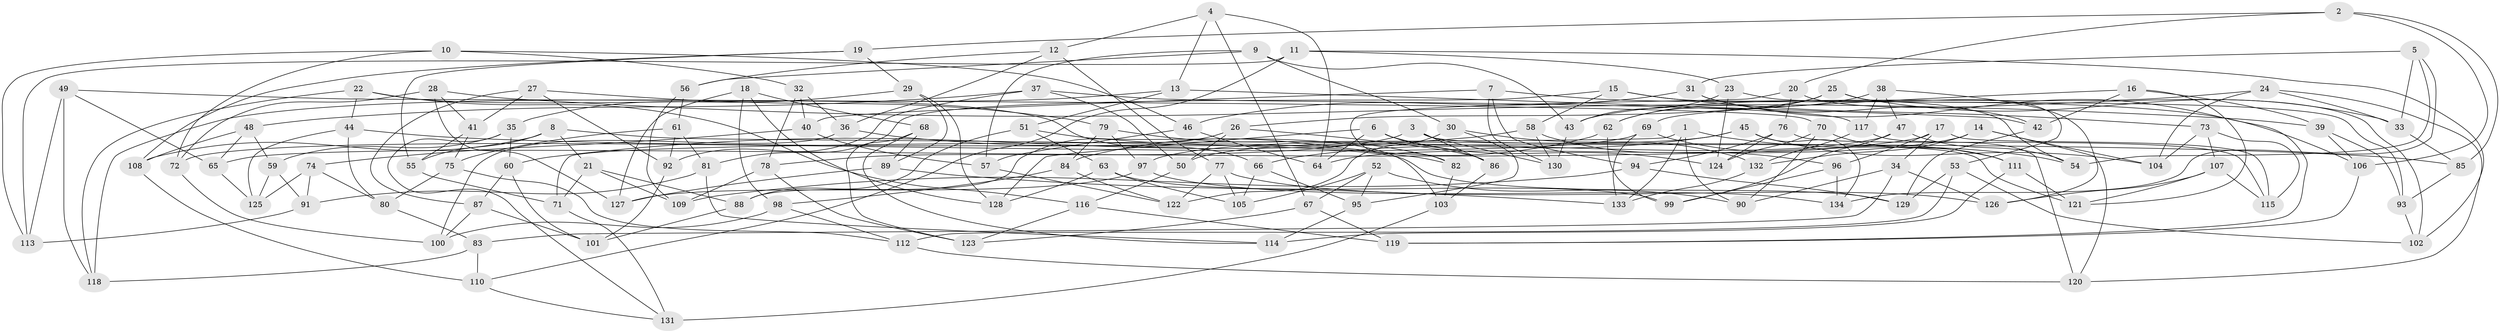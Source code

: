 // coarse degree distribution, {4: 0.39285714285714285, 6: 0.4880952380952381, 5: 0.10714285714285714, 3: 0.011904761904761904}
// Generated by graph-tools (version 1.1) at 2025/42/03/06/25 10:42:20]
// undirected, 134 vertices, 268 edges
graph export_dot {
graph [start="1"]
  node [color=gray90,style=filled];
  1;
  2;
  3;
  4;
  5;
  6;
  7;
  8;
  9;
  10;
  11;
  12;
  13;
  14;
  15;
  16;
  17;
  18;
  19;
  20;
  21;
  22;
  23;
  24;
  25;
  26;
  27;
  28;
  29;
  30;
  31;
  32;
  33;
  34;
  35;
  36;
  37;
  38;
  39;
  40;
  41;
  42;
  43;
  44;
  45;
  46;
  47;
  48;
  49;
  50;
  51;
  52;
  53;
  54;
  55;
  56;
  57;
  58;
  59;
  60;
  61;
  62;
  63;
  64;
  65;
  66;
  67;
  68;
  69;
  70;
  71;
  72;
  73;
  74;
  75;
  76;
  77;
  78;
  79;
  80;
  81;
  82;
  83;
  84;
  85;
  86;
  87;
  88;
  89;
  90;
  91;
  92;
  93;
  94;
  95;
  96;
  97;
  98;
  99;
  100;
  101;
  102;
  103;
  104;
  105;
  106;
  107;
  108;
  109;
  110;
  111;
  112;
  113;
  114;
  115;
  116;
  117;
  118;
  119;
  120;
  121;
  122;
  123;
  124;
  125;
  126;
  127;
  128;
  129;
  130;
  131;
  132;
  133;
  134;
  1 -- 54;
  1 -- 133;
  1 -- 90;
  1 -- 71;
  2 -- 20;
  2 -- 19;
  2 -- 106;
  2 -- 85;
  3 -- 121;
  3 -- 130;
  3 -- 86;
  3 -- 78;
  4 -- 67;
  4 -- 64;
  4 -- 12;
  4 -- 13;
  5 -- 54;
  5 -- 33;
  5 -- 134;
  5 -- 31;
  6 -- 124;
  6 -- 64;
  6 -- 128;
  6 -- 86;
  7 -- 130;
  7 -- 94;
  7 -- 40;
  7 -- 106;
  8 -- 108;
  8 -- 21;
  8 -- 55;
  8 -- 129;
  9 -- 43;
  9 -- 56;
  9 -- 30;
  9 -- 57;
  10 -- 32;
  10 -- 113;
  10 -- 72;
  10 -- 46;
  11 -- 23;
  11 -- 102;
  11 -- 113;
  11 -- 110;
  12 -- 36;
  12 -- 56;
  12 -- 77;
  13 -- 51;
  13 -- 42;
  13 -- 118;
  14 -- 120;
  14 -- 64;
  14 -- 104;
  14 -- 132;
  15 -- 54;
  15 -- 81;
  15 -- 73;
  15 -- 58;
  16 -- 39;
  16 -- 42;
  16 -- 69;
  16 -- 121;
  17 -- 34;
  17 -- 65;
  17 -- 115;
  17 -- 96;
  18 -- 98;
  18 -- 68;
  18 -- 128;
  18 -- 127;
  19 -- 108;
  19 -- 55;
  19 -- 29;
  20 -- 82;
  20 -- 76;
  20 -- 102;
  21 -- 71;
  21 -- 88;
  21 -- 109;
  22 -- 44;
  22 -- 118;
  22 -- 66;
  22 -- 116;
  23 -- 124;
  23 -- 93;
  23 -- 43;
  24 -- 104;
  24 -- 33;
  24 -- 43;
  24 -- 120;
  25 -- 53;
  25 -- 62;
  25 -- 26;
  25 -- 33;
  26 -- 86;
  26 -- 88;
  26 -- 50;
  27 -- 41;
  27 -- 92;
  27 -- 87;
  27 -- 79;
  28 -- 127;
  28 -- 72;
  28 -- 41;
  28 -- 39;
  29 -- 89;
  29 -- 35;
  29 -- 128;
  30 -- 95;
  30 -- 122;
  30 -- 132;
  31 -- 119;
  31 -- 46;
  31 -- 42;
  32 -- 40;
  32 -- 78;
  32 -- 36;
  33 -- 85;
  34 -- 90;
  34 -- 83;
  34 -- 126;
  35 -- 60;
  35 -- 59;
  35 -- 131;
  36 -- 100;
  36 -- 82;
  37 -- 50;
  37 -- 92;
  37 -- 48;
  37 -- 117;
  38 -- 117;
  38 -- 126;
  38 -- 47;
  38 -- 62;
  39 -- 106;
  39 -- 93;
  40 -- 74;
  40 -- 57;
  41 -- 75;
  41 -- 55;
  42 -- 129;
  43 -- 130;
  44 -- 85;
  44 -- 125;
  44 -- 80;
  45 -- 104;
  45 -- 97;
  45 -- 134;
  45 -- 66;
  46 -- 64;
  46 -- 57;
  47 -- 54;
  47 -- 99;
  47 -- 50;
  48 -- 65;
  48 -- 108;
  48 -- 59;
  49 -- 65;
  49 -- 70;
  49 -- 113;
  49 -- 118;
  50 -- 116;
  51 -- 63;
  51 -- 88;
  51 -- 103;
  52 -- 105;
  52 -- 67;
  52 -- 90;
  52 -- 95;
  53 -- 129;
  53 -- 112;
  53 -- 102;
  55 -- 71;
  56 -- 109;
  56 -- 61;
  57 -- 122;
  58 -- 60;
  58 -- 130;
  58 -- 96;
  59 -- 125;
  59 -- 91;
  60 -- 87;
  60 -- 101;
  61 -- 81;
  61 -- 92;
  61 -- 75;
  62 -- 99;
  62 -- 84;
  63 -- 105;
  63 -- 99;
  63 -- 128;
  65 -- 125;
  66 -- 95;
  66 -- 105;
  67 -- 119;
  67 -- 123;
  68 -- 114;
  68 -- 123;
  68 -- 89;
  69 -- 72;
  69 -- 111;
  69 -- 133;
  70 -- 124;
  70 -- 90;
  70 -- 111;
  71 -- 131;
  72 -- 100;
  73 -- 107;
  73 -- 115;
  73 -- 104;
  74 -- 125;
  74 -- 80;
  74 -- 91;
  75 -- 80;
  75 -- 112;
  76 -- 124;
  76 -- 115;
  76 -- 94;
  77 -- 126;
  77 -- 105;
  77 -- 122;
  78 -- 109;
  78 -- 123;
  79 -- 82;
  79 -- 97;
  79 -- 84;
  80 -- 83;
  81 -- 91;
  81 -- 114;
  82 -- 103;
  83 -- 110;
  83 -- 118;
  84 -- 98;
  84 -- 122;
  85 -- 93;
  86 -- 103;
  87 -- 101;
  87 -- 100;
  88 -- 101;
  89 -- 127;
  89 -- 133;
  91 -- 113;
  92 -- 101;
  93 -- 102;
  94 -- 109;
  94 -- 129;
  95 -- 114;
  96 -- 134;
  96 -- 99;
  97 -- 134;
  97 -- 127;
  98 -- 100;
  98 -- 112;
  103 -- 131;
  106 -- 119;
  107 -- 126;
  107 -- 121;
  107 -- 115;
  108 -- 110;
  110 -- 131;
  111 -- 121;
  111 -- 114;
  112 -- 120;
  116 -- 123;
  116 -- 119;
  117 -- 132;
  117 -- 120;
  132 -- 133;
}
